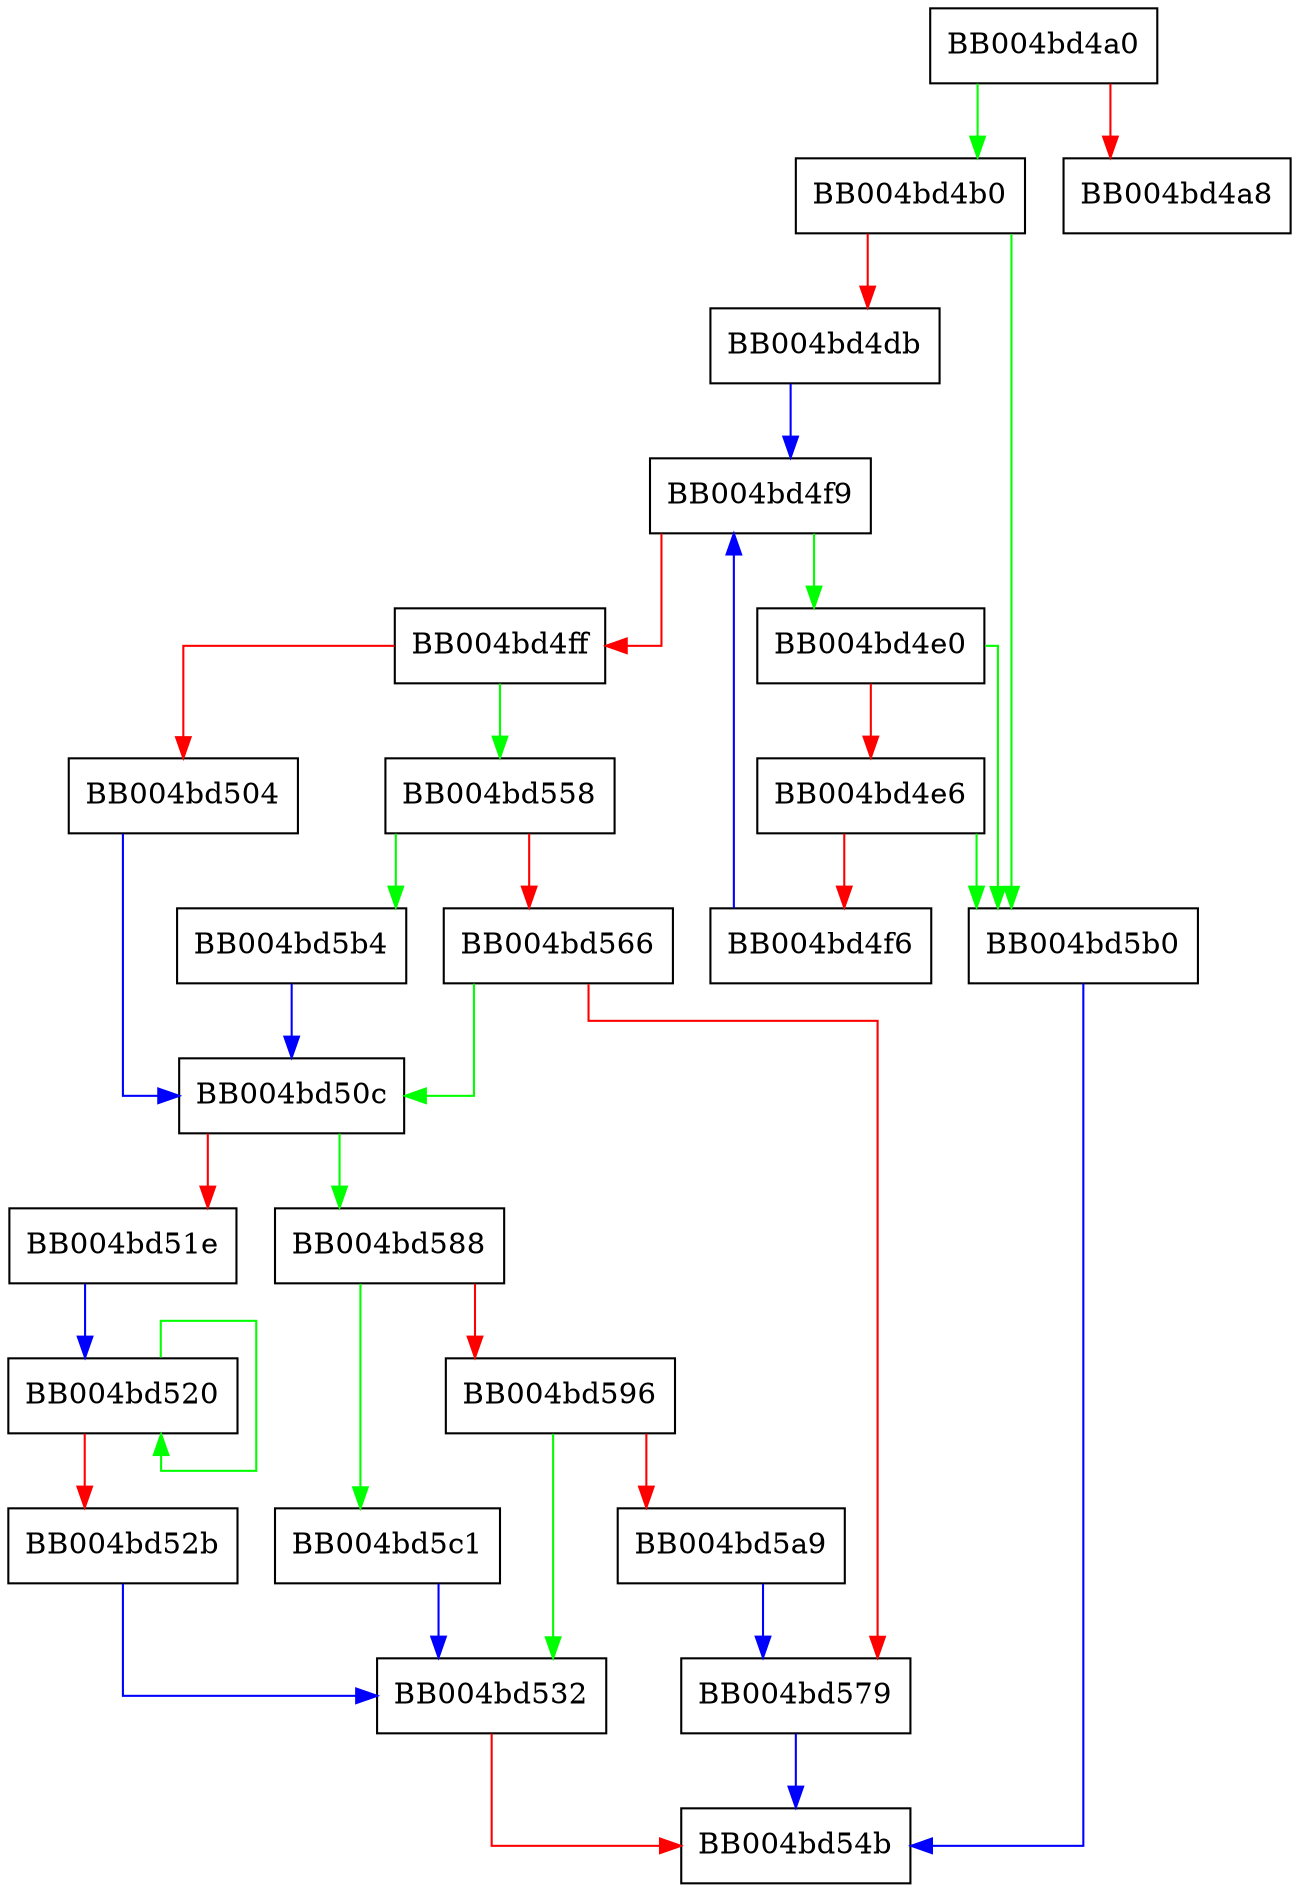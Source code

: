 digraph ossl_quic_srtm_remove {
  node [shape="box"];
  graph [splines=ortho];
  BB004bd4a0 -> BB004bd4b0 [color="green"];
  BB004bd4a0 -> BB004bd4a8 [color="red"];
  BB004bd4b0 -> BB004bd5b0 [color="green"];
  BB004bd4b0 -> BB004bd4db [color="red"];
  BB004bd4db -> BB004bd4f9 [color="blue"];
  BB004bd4e0 -> BB004bd5b0 [color="green"];
  BB004bd4e0 -> BB004bd4e6 [color="red"];
  BB004bd4e6 -> BB004bd5b0 [color="green"];
  BB004bd4e6 -> BB004bd4f6 [color="red"];
  BB004bd4f6 -> BB004bd4f9 [color="blue"];
  BB004bd4f9 -> BB004bd4e0 [color="green"];
  BB004bd4f9 -> BB004bd4ff [color="red"];
  BB004bd4ff -> BB004bd558 [color="green"];
  BB004bd4ff -> BB004bd504 [color="red"];
  BB004bd504 -> BB004bd50c [color="blue"];
  BB004bd50c -> BB004bd588 [color="green"];
  BB004bd50c -> BB004bd51e [color="red"];
  BB004bd51e -> BB004bd520 [color="blue"];
  BB004bd520 -> BB004bd520 [color="green"];
  BB004bd520 -> BB004bd52b [color="red"];
  BB004bd52b -> BB004bd532 [color="blue"];
  BB004bd532 -> BB004bd54b [color="red"];
  BB004bd558 -> BB004bd5b4 [color="green"];
  BB004bd558 -> BB004bd566 [color="red"];
  BB004bd566 -> BB004bd50c [color="green"];
  BB004bd566 -> BB004bd579 [color="red"];
  BB004bd579 -> BB004bd54b [color="blue"];
  BB004bd588 -> BB004bd5c1 [color="green"];
  BB004bd588 -> BB004bd596 [color="red"];
  BB004bd596 -> BB004bd532 [color="green"];
  BB004bd596 -> BB004bd5a9 [color="red"];
  BB004bd5a9 -> BB004bd579 [color="blue"];
  BB004bd5b0 -> BB004bd54b [color="blue"];
  BB004bd5b4 -> BB004bd50c [color="blue"];
  BB004bd5c1 -> BB004bd532 [color="blue"];
}